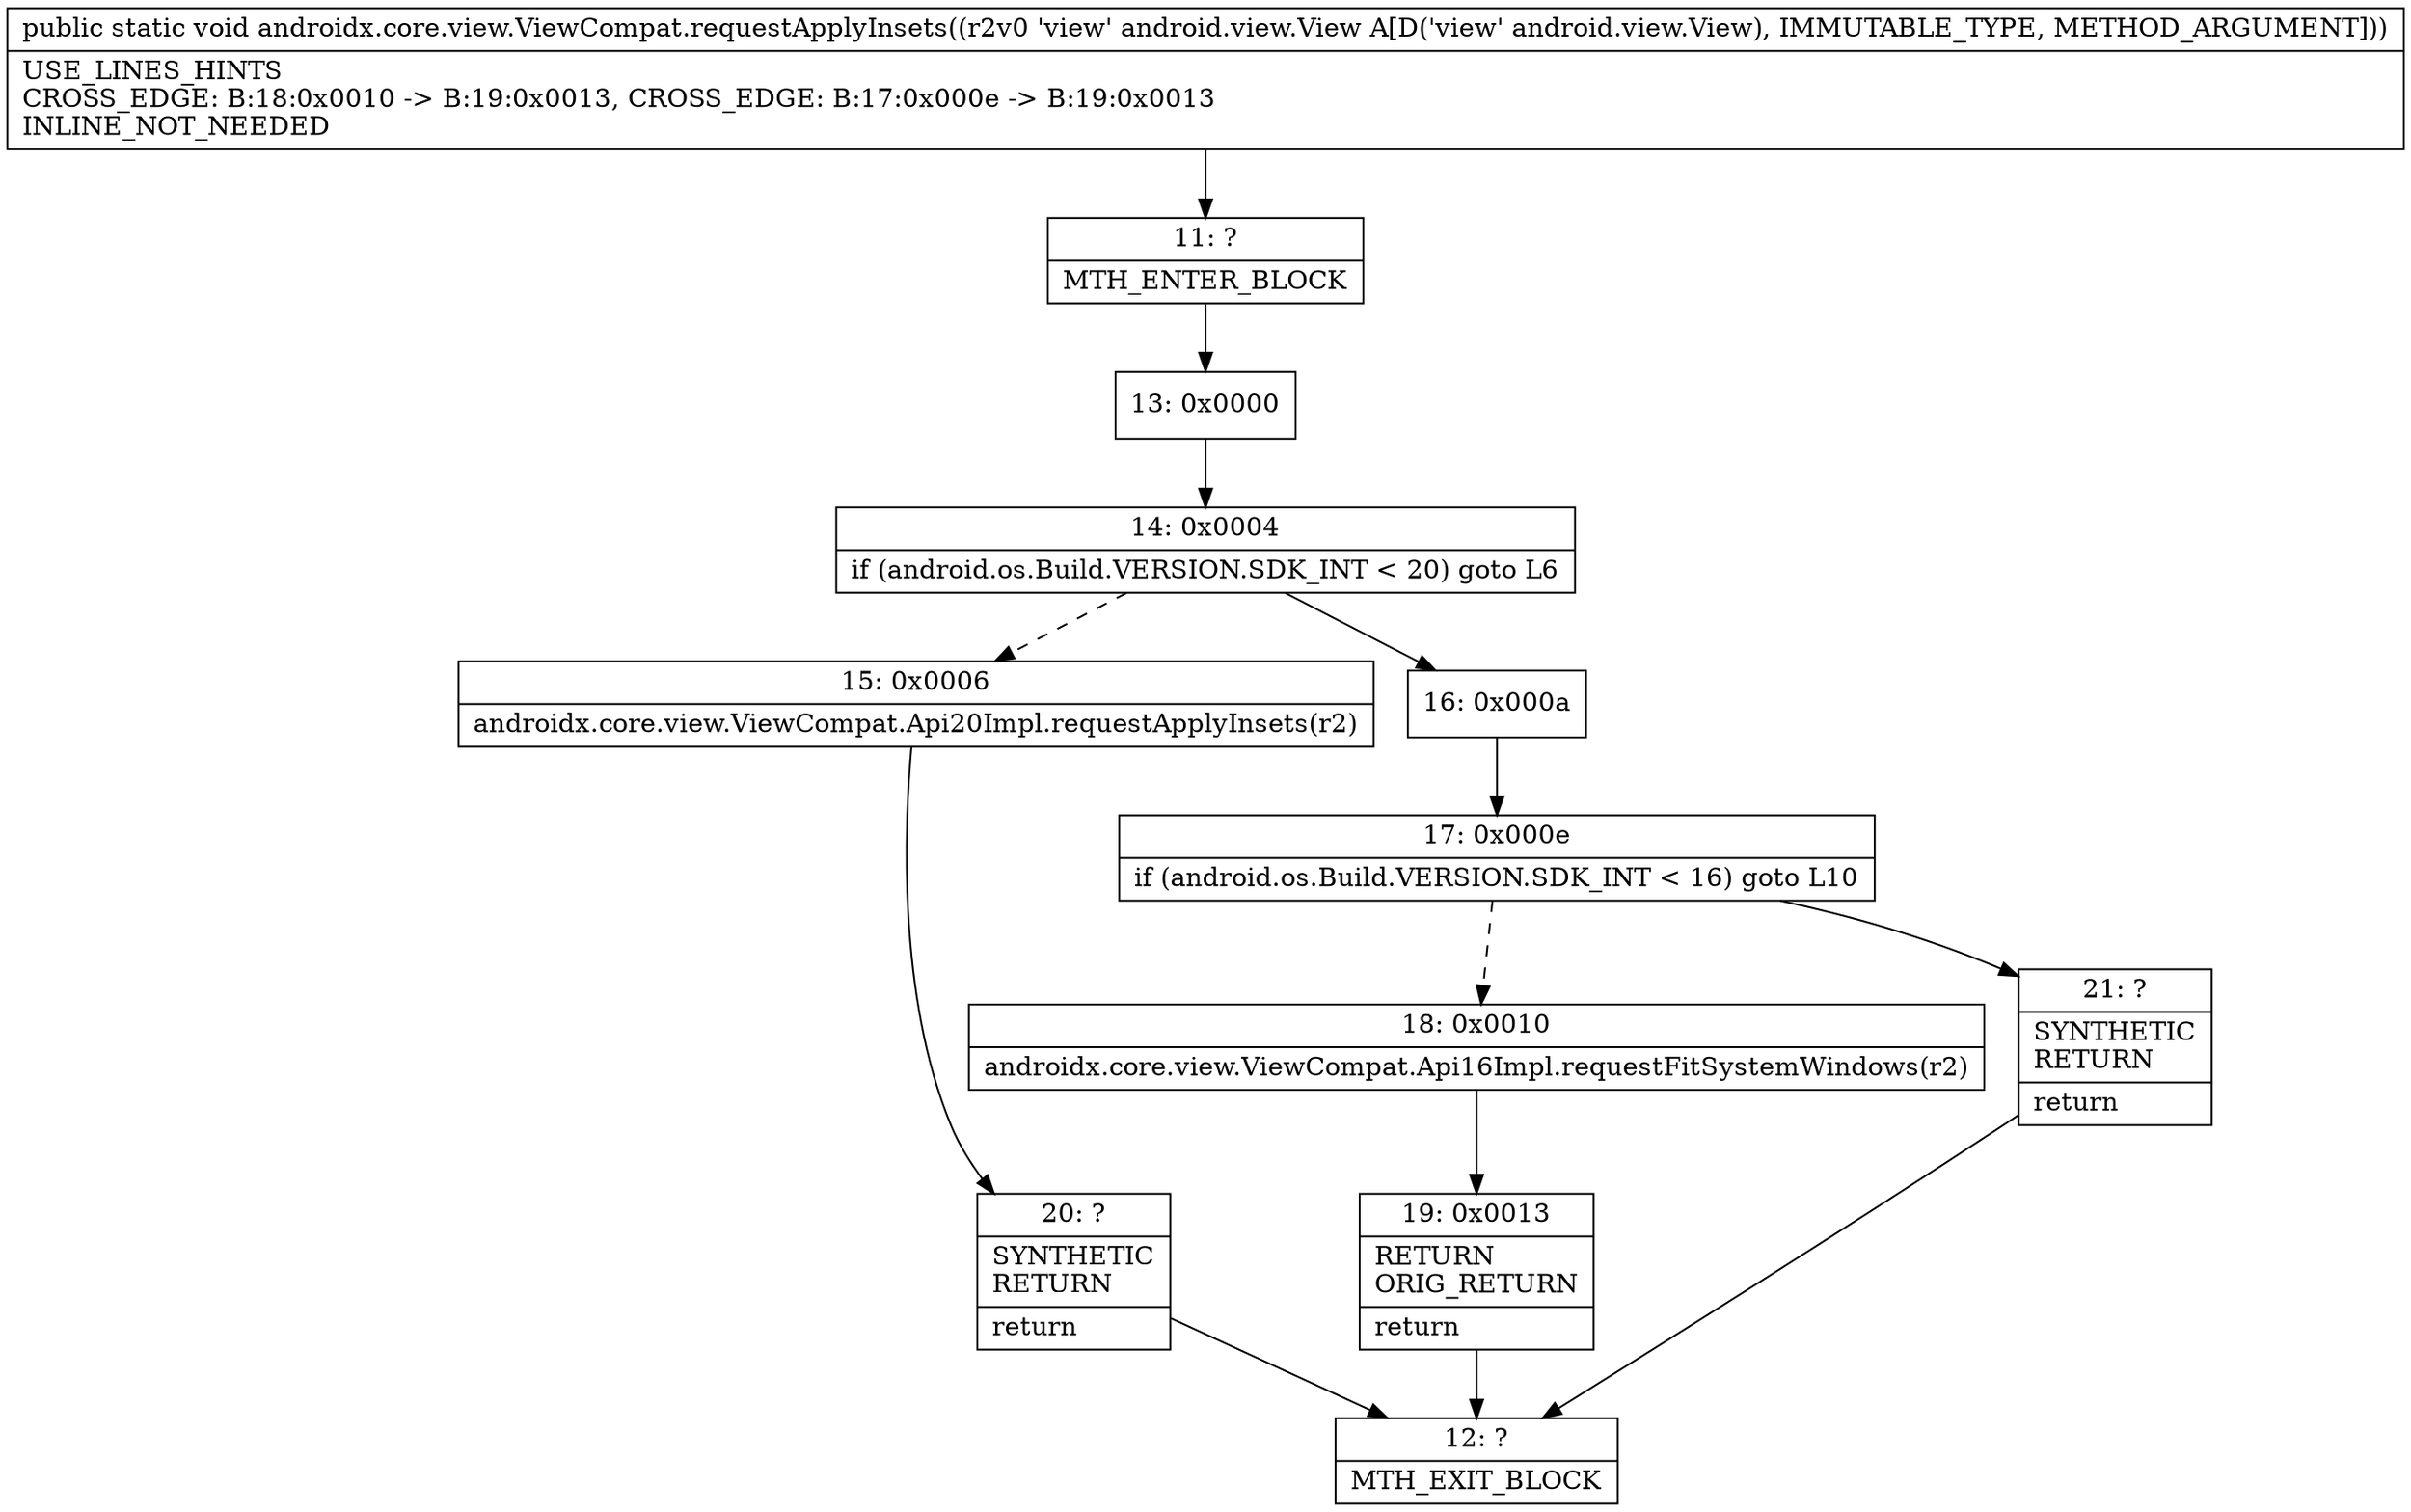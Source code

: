 digraph "CFG forandroidx.core.view.ViewCompat.requestApplyInsets(Landroid\/view\/View;)V" {
Node_11 [shape=record,label="{11\:\ ?|MTH_ENTER_BLOCK\l}"];
Node_13 [shape=record,label="{13\:\ 0x0000}"];
Node_14 [shape=record,label="{14\:\ 0x0004|if (android.os.Build.VERSION.SDK_INT \< 20) goto L6\l}"];
Node_15 [shape=record,label="{15\:\ 0x0006|androidx.core.view.ViewCompat.Api20Impl.requestApplyInsets(r2)\l}"];
Node_20 [shape=record,label="{20\:\ ?|SYNTHETIC\lRETURN\l|return\l}"];
Node_12 [shape=record,label="{12\:\ ?|MTH_EXIT_BLOCK\l}"];
Node_16 [shape=record,label="{16\:\ 0x000a}"];
Node_17 [shape=record,label="{17\:\ 0x000e|if (android.os.Build.VERSION.SDK_INT \< 16) goto L10\l}"];
Node_18 [shape=record,label="{18\:\ 0x0010|androidx.core.view.ViewCompat.Api16Impl.requestFitSystemWindows(r2)\l}"];
Node_19 [shape=record,label="{19\:\ 0x0013|RETURN\lORIG_RETURN\l|return\l}"];
Node_21 [shape=record,label="{21\:\ ?|SYNTHETIC\lRETURN\l|return\l}"];
MethodNode[shape=record,label="{public static void androidx.core.view.ViewCompat.requestApplyInsets((r2v0 'view' android.view.View A[D('view' android.view.View), IMMUTABLE_TYPE, METHOD_ARGUMENT]))  | USE_LINES_HINTS\lCROSS_EDGE: B:18:0x0010 \-\> B:19:0x0013, CROSS_EDGE: B:17:0x000e \-\> B:19:0x0013\lINLINE_NOT_NEEDED\l}"];
MethodNode -> Node_11;Node_11 -> Node_13;
Node_13 -> Node_14;
Node_14 -> Node_15[style=dashed];
Node_14 -> Node_16;
Node_15 -> Node_20;
Node_20 -> Node_12;
Node_16 -> Node_17;
Node_17 -> Node_18[style=dashed];
Node_17 -> Node_21;
Node_18 -> Node_19;
Node_19 -> Node_12;
Node_21 -> Node_12;
}

